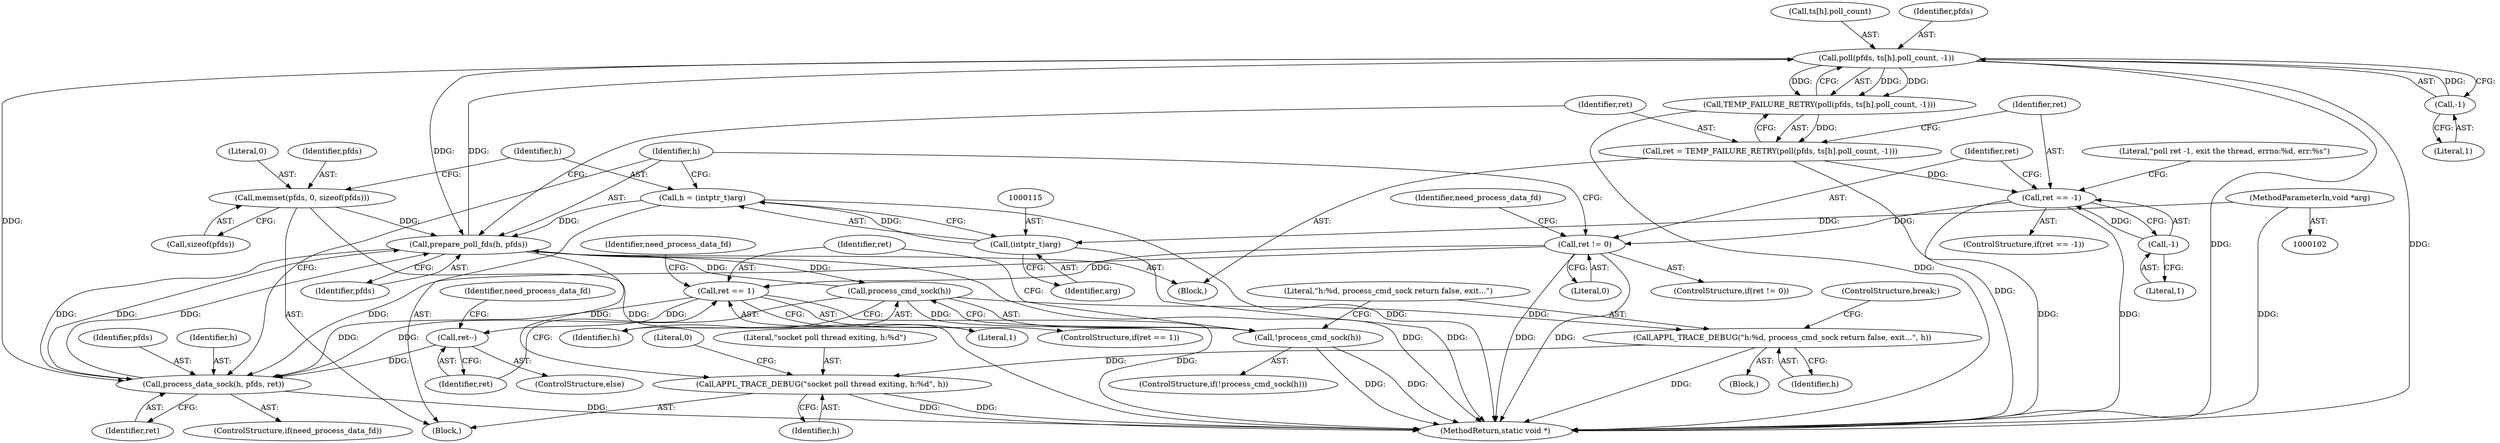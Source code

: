 digraph "0_Android_472271b153c5dc53c28beac55480a8d8434b2d5c_44@array" {
"1000126" [label="(Call,poll(pfds, ts[h].poll_count, -1))"];
"1000119" [label="(Call,prepare_poll_fds(h, pfds))"];
"1000177" [label="(Call,process_cmd_sock(h))"];
"1000196" [label="(Call,process_data_sock(h, pfds, ret))"];
"1000126" [label="(Call,poll(pfds, ts[h].poll_count, -1))"];
"1000133" [label="(Call,-1)"];
"1000185" [label="(Call,ret == 1)"];
"1000148" [label="(Call,ret != 0)"];
"1000136" [label="(Call,ret == -1)"];
"1000123" [label="(Call,ret = TEMP_FAILURE_RETRY(poll(pfds, ts[h].poll_count, -1)))"];
"1000125" [label="(Call,TEMP_FAILURE_RETRY(poll(pfds, ts[h].poll_count, -1)))"];
"1000138" [label="(Call,-1)"];
"1000192" [label="(Call,ret--)"];
"1000112" [label="(Call,h = (intptr_t)arg)"];
"1000114" [label="(Call,(intptr_t)arg)"];
"1000103" [label="(MethodParameterIn,void *arg)"];
"1000106" [label="(Call,memset(pfds, 0, sizeof(pfds)))"];
"1000176" [label="(Call,!process_cmd_sock(h))"];
"1000180" [label="(Call,APPL_TRACE_DEBUG(\"h:%d, process_cmd_sock return false, exit...\", h))"];
"1000210" [label="(Call,APPL_TRACE_DEBUG(\"socket poll thread exiting, h:%d\", h))"];
"1000175" [label="(ControlStructure,if(!process_cmd_sock(h)))"];
"1000154" [label="(Identifier,need_process_data_fd)"];
"1000195" [label="(Identifier,need_process_data_fd)"];
"1000180" [label="(Call,APPL_TRACE_DEBUG(\"h:%d, process_cmd_sock return false, exit...\", h))"];
"1000142" [label="(Literal,\"poll ret -1, exit the thread, errno:%d, err:%s\")"];
"1000119" [label="(Call,prepare_poll_fds(h, pfds))"];
"1000138" [label="(Call,-1)"];
"1000183" [label="(ControlStructure,break;)"];
"1000103" [label="(MethodParameterIn,void *arg)"];
"1000108" [label="(Literal,0)"];
"1000123" [label="(Call,ret = TEMP_FAILURE_RETRY(poll(pfds, ts[h].poll_count, -1)))"];
"1000118" [label="(Block,)"];
"1000186" [label="(Identifier,ret)"];
"1000136" [label="(Call,ret == -1)"];
"1000135" [label="(ControlStructure,if(ret == -1))"];
"1000176" [label="(Call,!process_cmd_sock(h))"];
"1000177" [label="(Call,process_cmd_sock(h))"];
"1000150" [label="(Literal,0)"];
"1000113" [label="(Identifier,h)"];
"1000192" [label="(Call,ret--)"];
"1000124" [label="(Identifier,ret)"];
"1000147" [label="(ControlStructure,if(ret != 0))"];
"1000106" [label="(Call,memset(pfds, 0, sizeof(pfds)))"];
"1000112" [label="(Call,h = (intptr_t)arg)"];
"1000185" [label="(Call,ret == 1)"];
"1000198" [label="(Identifier,pfds)"];
"1000133" [label="(Call,-1)"];
"1000107" [label="(Identifier,pfds)"];
"1000134" [label="(Literal,1)"];
"1000197" [label="(Identifier,h)"];
"1000211" [label="(Literal,\"socket poll thread exiting, h:%d\")"];
"1000149" [label="(Identifier,ret)"];
"1000184" [label="(ControlStructure,if(ret == 1))"];
"1000104" [label="(Block,)"];
"1000193" [label="(Identifier,ret)"];
"1000128" [label="(Call,ts[h].poll_count)"];
"1000187" [label="(Literal,1)"];
"1000189" [label="(Identifier,need_process_data_fd)"];
"1000126" [label="(Call,poll(pfds, ts[h].poll_count, -1))"];
"1000196" [label="(Call,process_data_sock(h, pfds, ret))"];
"1000199" [label="(Identifier,ret)"];
"1000178" [label="(Identifier,h)"];
"1000125" [label="(Call,TEMP_FAILURE_RETRY(poll(pfds, ts[h].poll_count, -1)))"];
"1000116" [label="(Identifier,arg)"];
"1000139" [label="(Literal,1)"];
"1000212" [label="(Identifier,h)"];
"1000120" [label="(Identifier,h)"];
"1000214" [label="(Literal,0)"];
"1000137" [label="(Identifier,ret)"];
"1000127" [label="(Identifier,pfds)"];
"1000148" [label="(Call,ret != 0)"];
"1000191" [label="(ControlStructure,else)"];
"1000114" [label="(Call,(intptr_t)arg)"];
"1000179" [label="(Block,)"];
"1000181" [label="(Literal,\"h:%d, process_cmd_sock return false, exit...\")"];
"1000121" [label="(Identifier,pfds)"];
"1000182" [label="(Identifier,h)"];
"1000194" [label="(ControlStructure,if(need_process_data_fd))"];
"1000109" [label="(Call,sizeof(pfds))"];
"1000210" [label="(Call,APPL_TRACE_DEBUG(\"socket poll thread exiting, h:%d\", h))"];
"1000215" [label="(MethodReturn,static void *)"];
"1000126" -> "1000125"  [label="AST: "];
"1000126" -> "1000133"  [label="CFG: "];
"1000127" -> "1000126"  [label="AST: "];
"1000128" -> "1000126"  [label="AST: "];
"1000133" -> "1000126"  [label="AST: "];
"1000125" -> "1000126"  [label="CFG: "];
"1000126" -> "1000215"  [label="DDG: "];
"1000126" -> "1000215"  [label="DDG: "];
"1000126" -> "1000119"  [label="DDG: "];
"1000126" -> "1000125"  [label="DDG: "];
"1000126" -> "1000125"  [label="DDG: "];
"1000126" -> "1000125"  [label="DDG: "];
"1000119" -> "1000126"  [label="DDG: "];
"1000133" -> "1000126"  [label="DDG: "];
"1000126" -> "1000196"  [label="DDG: "];
"1000119" -> "1000118"  [label="AST: "];
"1000119" -> "1000121"  [label="CFG: "];
"1000120" -> "1000119"  [label="AST: "];
"1000121" -> "1000119"  [label="AST: "];
"1000124" -> "1000119"  [label="CFG: "];
"1000119" -> "1000215"  [label="DDG: "];
"1000177" -> "1000119"  [label="DDG: "];
"1000196" -> "1000119"  [label="DDG: "];
"1000196" -> "1000119"  [label="DDG: "];
"1000112" -> "1000119"  [label="DDG: "];
"1000106" -> "1000119"  [label="DDG: "];
"1000119" -> "1000177"  [label="DDG: "];
"1000119" -> "1000196"  [label="DDG: "];
"1000119" -> "1000210"  [label="DDG: "];
"1000177" -> "1000176"  [label="AST: "];
"1000177" -> "1000178"  [label="CFG: "];
"1000178" -> "1000177"  [label="AST: "];
"1000176" -> "1000177"  [label="CFG: "];
"1000177" -> "1000176"  [label="DDG: "];
"1000177" -> "1000180"  [label="DDG: "];
"1000177" -> "1000196"  [label="DDG: "];
"1000196" -> "1000194"  [label="AST: "];
"1000196" -> "1000199"  [label="CFG: "];
"1000197" -> "1000196"  [label="AST: "];
"1000198" -> "1000196"  [label="AST: "];
"1000199" -> "1000196"  [label="AST: "];
"1000120" -> "1000196"  [label="CFG: "];
"1000196" -> "1000215"  [label="DDG: "];
"1000185" -> "1000196"  [label="DDG: "];
"1000148" -> "1000196"  [label="DDG: "];
"1000192" -> "1000196"  [label="DDG: "];
"1000133" -> "1000134"  [label="CFG: "];
"1000134" -> "1000133"  [label="AST: "];
"1000185" -> "1000184"  [label="AST: "];
"1000185" -> "1000187"  [label="CFG: "];
"1000186" -> "1000185"  [label="AST: "];
"1000187" -> "1000185"  [label="AST: "];
"1000189" -> "1000185"  [label="CFG: "];
"1000193" -> "1000185"  [label="CFG: "];
"1000185" -> "1000215"  [label="DDG: "];
"1000148" -> "1000185"  [label="DDG: "];
"1000185" -> "1000192"  [label="DDG: "];
"1000148" -> "1000147"  [label="AST: "];
"1000148" -> "1000150"  [label="CFG: "];
"1000149" -> "1000148"  [label="AST: "];
"1000150" -> "1000148"  [label="AST: "];
"1000120" -> "1000148"  [label="CFG: "];
"1000154" -> "1000148"  [label="CFG: "];
"1000148" -> "1000215"  [label="DDG: "];
"1000148" -> "1000215"  [label="DDG: "];
"1000136" -> "1000148"  [label="DDG: "];
"1000136" -> "1000135"  [label="AST: "];
"1000136" -> "1000138"  [label="CFG: "];
"1000137" -> "1000136"  [label="AST: "];
"1000138" -> "1000136"  [label="AST: "];
"1000142" -> "1000136"  [label="CFG: "];
"1000149" -> "1000136"  [label="CFG: "];
"1000136" -> "1000215"  [label="DDG: "];
"1000136" -> "1000215"  [label="DDG: "];
"1000123" -> "1000136"  [label="DDG: "];
"1000138" -> "1000136"  [label="DDG: "];
"1000123" -> "1000118"  [label="AST: "];
"1000123" -> "1000125"  [label="CFG: "];
"1000124" -> "1000123"  [label="AST: "];
"1000125" -> "1000123"  [label="AST: "];
"1000137" -> "1000123"  [label="CFG: "];
"1000123" -> "1000215"  [label="DDG: "];
"1000125" -> "1000123"  [label="DDG: "];
"1000125" -> "1000215"  [label="DDG: "];
"1000138" -> "1000139"  [label="CFG: "];
"1000139" -> "1000138"  [label="AST: "];
"1000192" -> "1000191"  [label="AST: "];
"1000192" -> "1000193"  [label="CFG: "];
"1000193" -> "1000192"  [label="AST: "];
"1000195" -> "1000192"  [label="CFG: "];
"1000112" -> "1000104"  [label="AST: "];
"1000112" -> "1000114"  [label="CFG: "];
"1000113" -> "1000112"  [label="AST: "];
"1000114" -> "1000112"  [label="AST: "];
"1000120" -> "1000112"  [label="CFG: "];
"1000112" -> "1000215"  [label="DDG: "];
"1000114" -> "1000112"  [label="DDG: "];
"1000114" -> "1000116"  [label="CFG: "];
"1000115" -> "1000114"  [label="AST: "];
"1000116" -> "1000114"  [label="AST: "];
"1000114" -> "1000215"  [label="DDG: "];
"1000103" -> "1000114"  [label="DDG: "];
"1000103" -> "1000102"  [label="AST: "];
"1000103" -> "1000215"  [label="DDG: "];
"1000106" -> "1000104"  [label="AST: "];
"1000106" -> "1000109"  [label="CFG: "];
"1000107" -> "1000106"  [label="AST: "];
"1000108" -> "1000106"  [label="AST: "];
"1000109" -> "1000106"  [label="AST: "];
"1000113" -> "1000106"  [label="CFG: "];
"1000106" -> "1000215"  [label="DDG: "];
"1000176" -> "1000175"  [label="AST: "];
"1000181" -> "1000176"  [label="CFG: "];
"1000186" -> "1000176"  [label="CFG: "];
"1000176" -> "1000215"  [label="DDG: "];
"1000176" -> "1000215"  [label="DDG: "];
"1000180" -> "1000179"  [label="AST: "];
"1000180" -> "1000182"  [label="CFG: "];
"1000181" -> "1000180"  [label="AST: "];
"1000182" -> "1000180"  [label="AST: "];
"1000183" -> "1000180"  [label="CFG: "];
"1000180" -> "1000215"  [label="DDG: "];
"1000180" -> "1000210"  [label="DDG: "];
"1000210" -> "1000104"  [label="AST: "];
"1000210" -> "1000212"  [label="CFG: "];
"1000211" -> "1000210"  [label="AST: "];
"1000212" -> "1000210"  [label="AST: "];
"1000214" -> "1000210"  [label="CFG: "];
"1000210" -> "1000215"  [label="DDG: "];
"1000210" -> "1000215"  [label="DDG: "];
}
